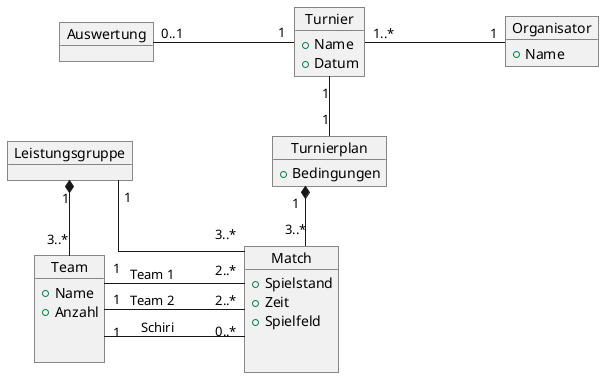 @startuml Domain Model
skinparam linetype ortho
skinparam nodesep 140

object Turnier
Turnier : + Name
Turnier : + Datum
object Organisator
Organisator : + Name
object Auswertung
object Turnierplan
  Turnierplan : + Bedingungen
object Match
  Match : + Spielstand
  Match : + Zeit
  Match : + Spielfeld
  Match : \n
object Team
  Team : + Name
  Team : + Anzahl
  Team : \n
  
object Leistungsgruppe
Auswertung "0..1" -r- "1" Turnier
Turnier "1..*" -r- "1" Organisator
Turnier "1" -d- "1" Turnierplan
Turnierplan "1" *-d- "3..*" Match
Leistungsgruppe "1" *-- "3..*" Team


Leistungsgruppe "1" -- "3..*" Match
Team "1" -r- "2..*" Match : Team 1
Team "1" -r- "2..*" Match : Team 2
Team "1" -r- "0..*" Match : Schiri


@enduml